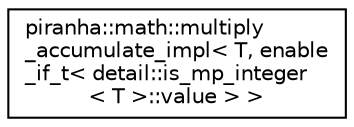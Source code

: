 digraph "Graphical Class Hierarchy"
{
  edge [fontname="Helvetica",fontsize="10",labelfontname="Helvetica",labelfontsize="10"];
  node [fontname="Helvetica",fontsize="10",shape=record];
  rankdir="LR";
  Node0 [label="piranha::math::multiply\l_accumulate_impl\< T, enable\l_if_t\< detail::is_mp_integer\l\< T \>::value \> \>",height=0.2,width=0.4,color="black", fillcolor="white", style="filled",URL="$structpiranha_1_1math_1_1multiply__accumulate__impl_3_01_t_00_01enable__if__t_3_01detail_1_1is__8e1188cd68bcb2cce1c5920a368e4abe.html",tooltip="Specialisation of the implementation of piranha::math::multiply_accumulate() for piranha::mp_integer..."];
}
